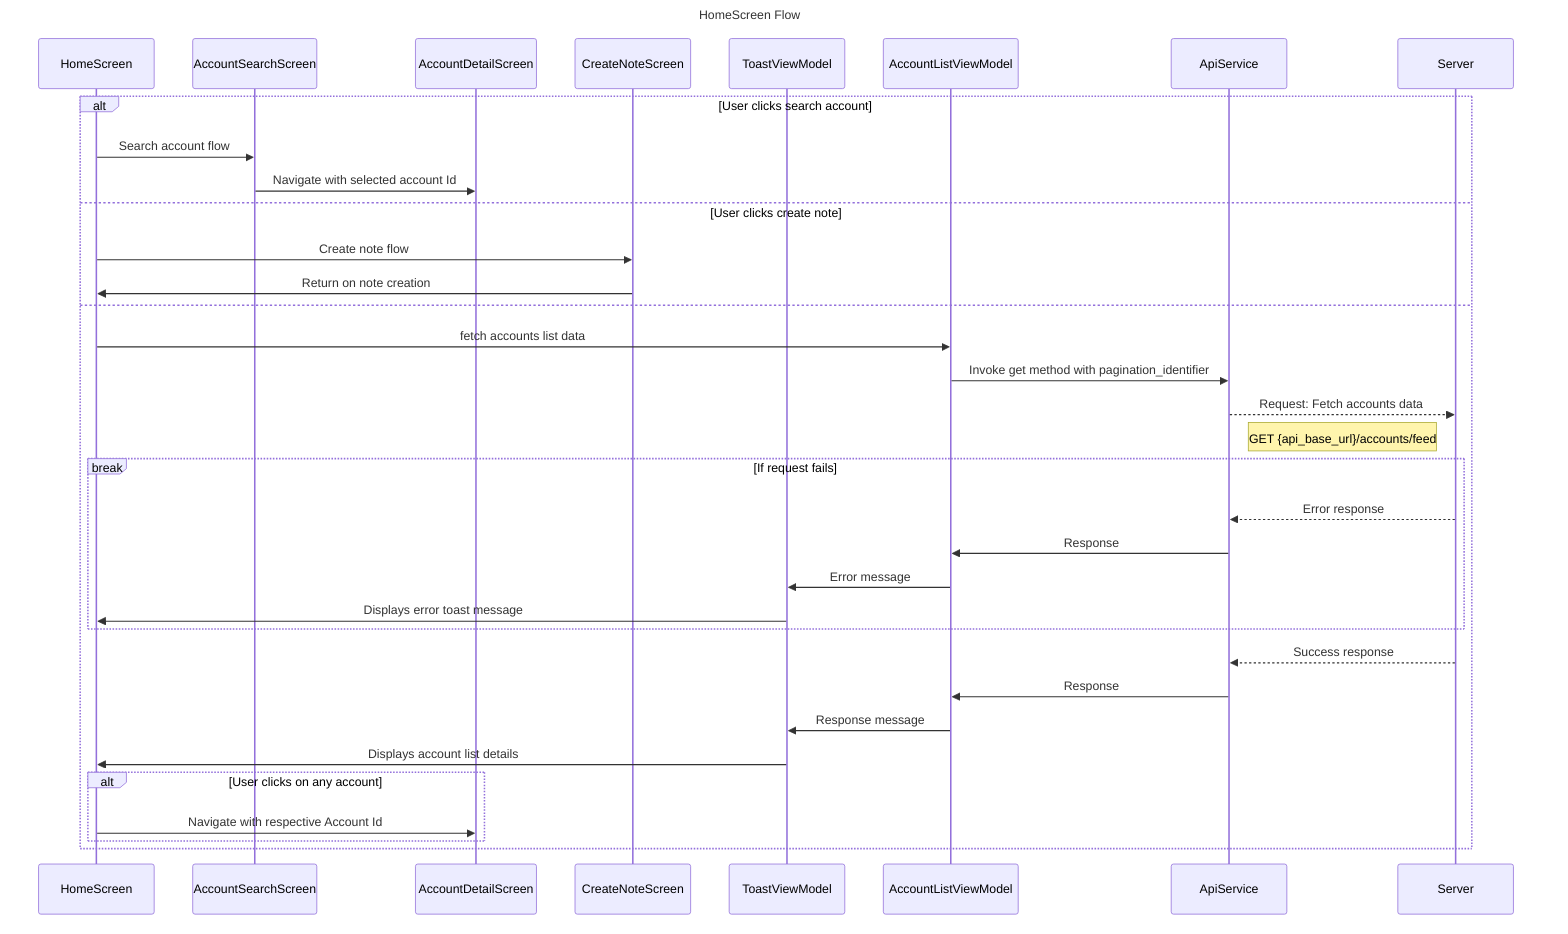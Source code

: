 sequenceDiagram
    title HomeScreen Flow

    participant HS as HomeScreen
    participant ASS as AccountSearchScreen
    participant ADS as AccountDetailScreen
    participant CNS as CreateNoteScreen
    participant TVM as ToastViewModel
    participant ALVM as AccountListViewModel
    participant AS as ApiService
    participant S as Server

    alt  User clicks search account
        HS->>ASS: Search account flow
        ASS->>ADS: Navigate with selected account Id


    else  User clicks create note
        HS->>CNS: Create note flow
        CNS->>HS: Return on note creation

    else

    HS->>ALVM : fetch accounts list data
    ALVM->>AS: Invoke get method with pagination_identifier
    AS-->>S : Request: Fetch accounts data
    note right of AS: GET {api_base_url}/accounts/feed

    break If request fails
        S-->>AS: Error response
        AS->>ALVM: Response
        ALVM->>TVM: Error message
        TVM->>HS: Displays error toast message
    end
    
    S-->>AS: Success response
    AS->>ALVM: Response
    ALVM->>TVM: Response message
    TVM->>HS: Displays account list details

    alt User clicks on any account  
        HS->>ADS:  Navigate with respective Account Id
    end
    end